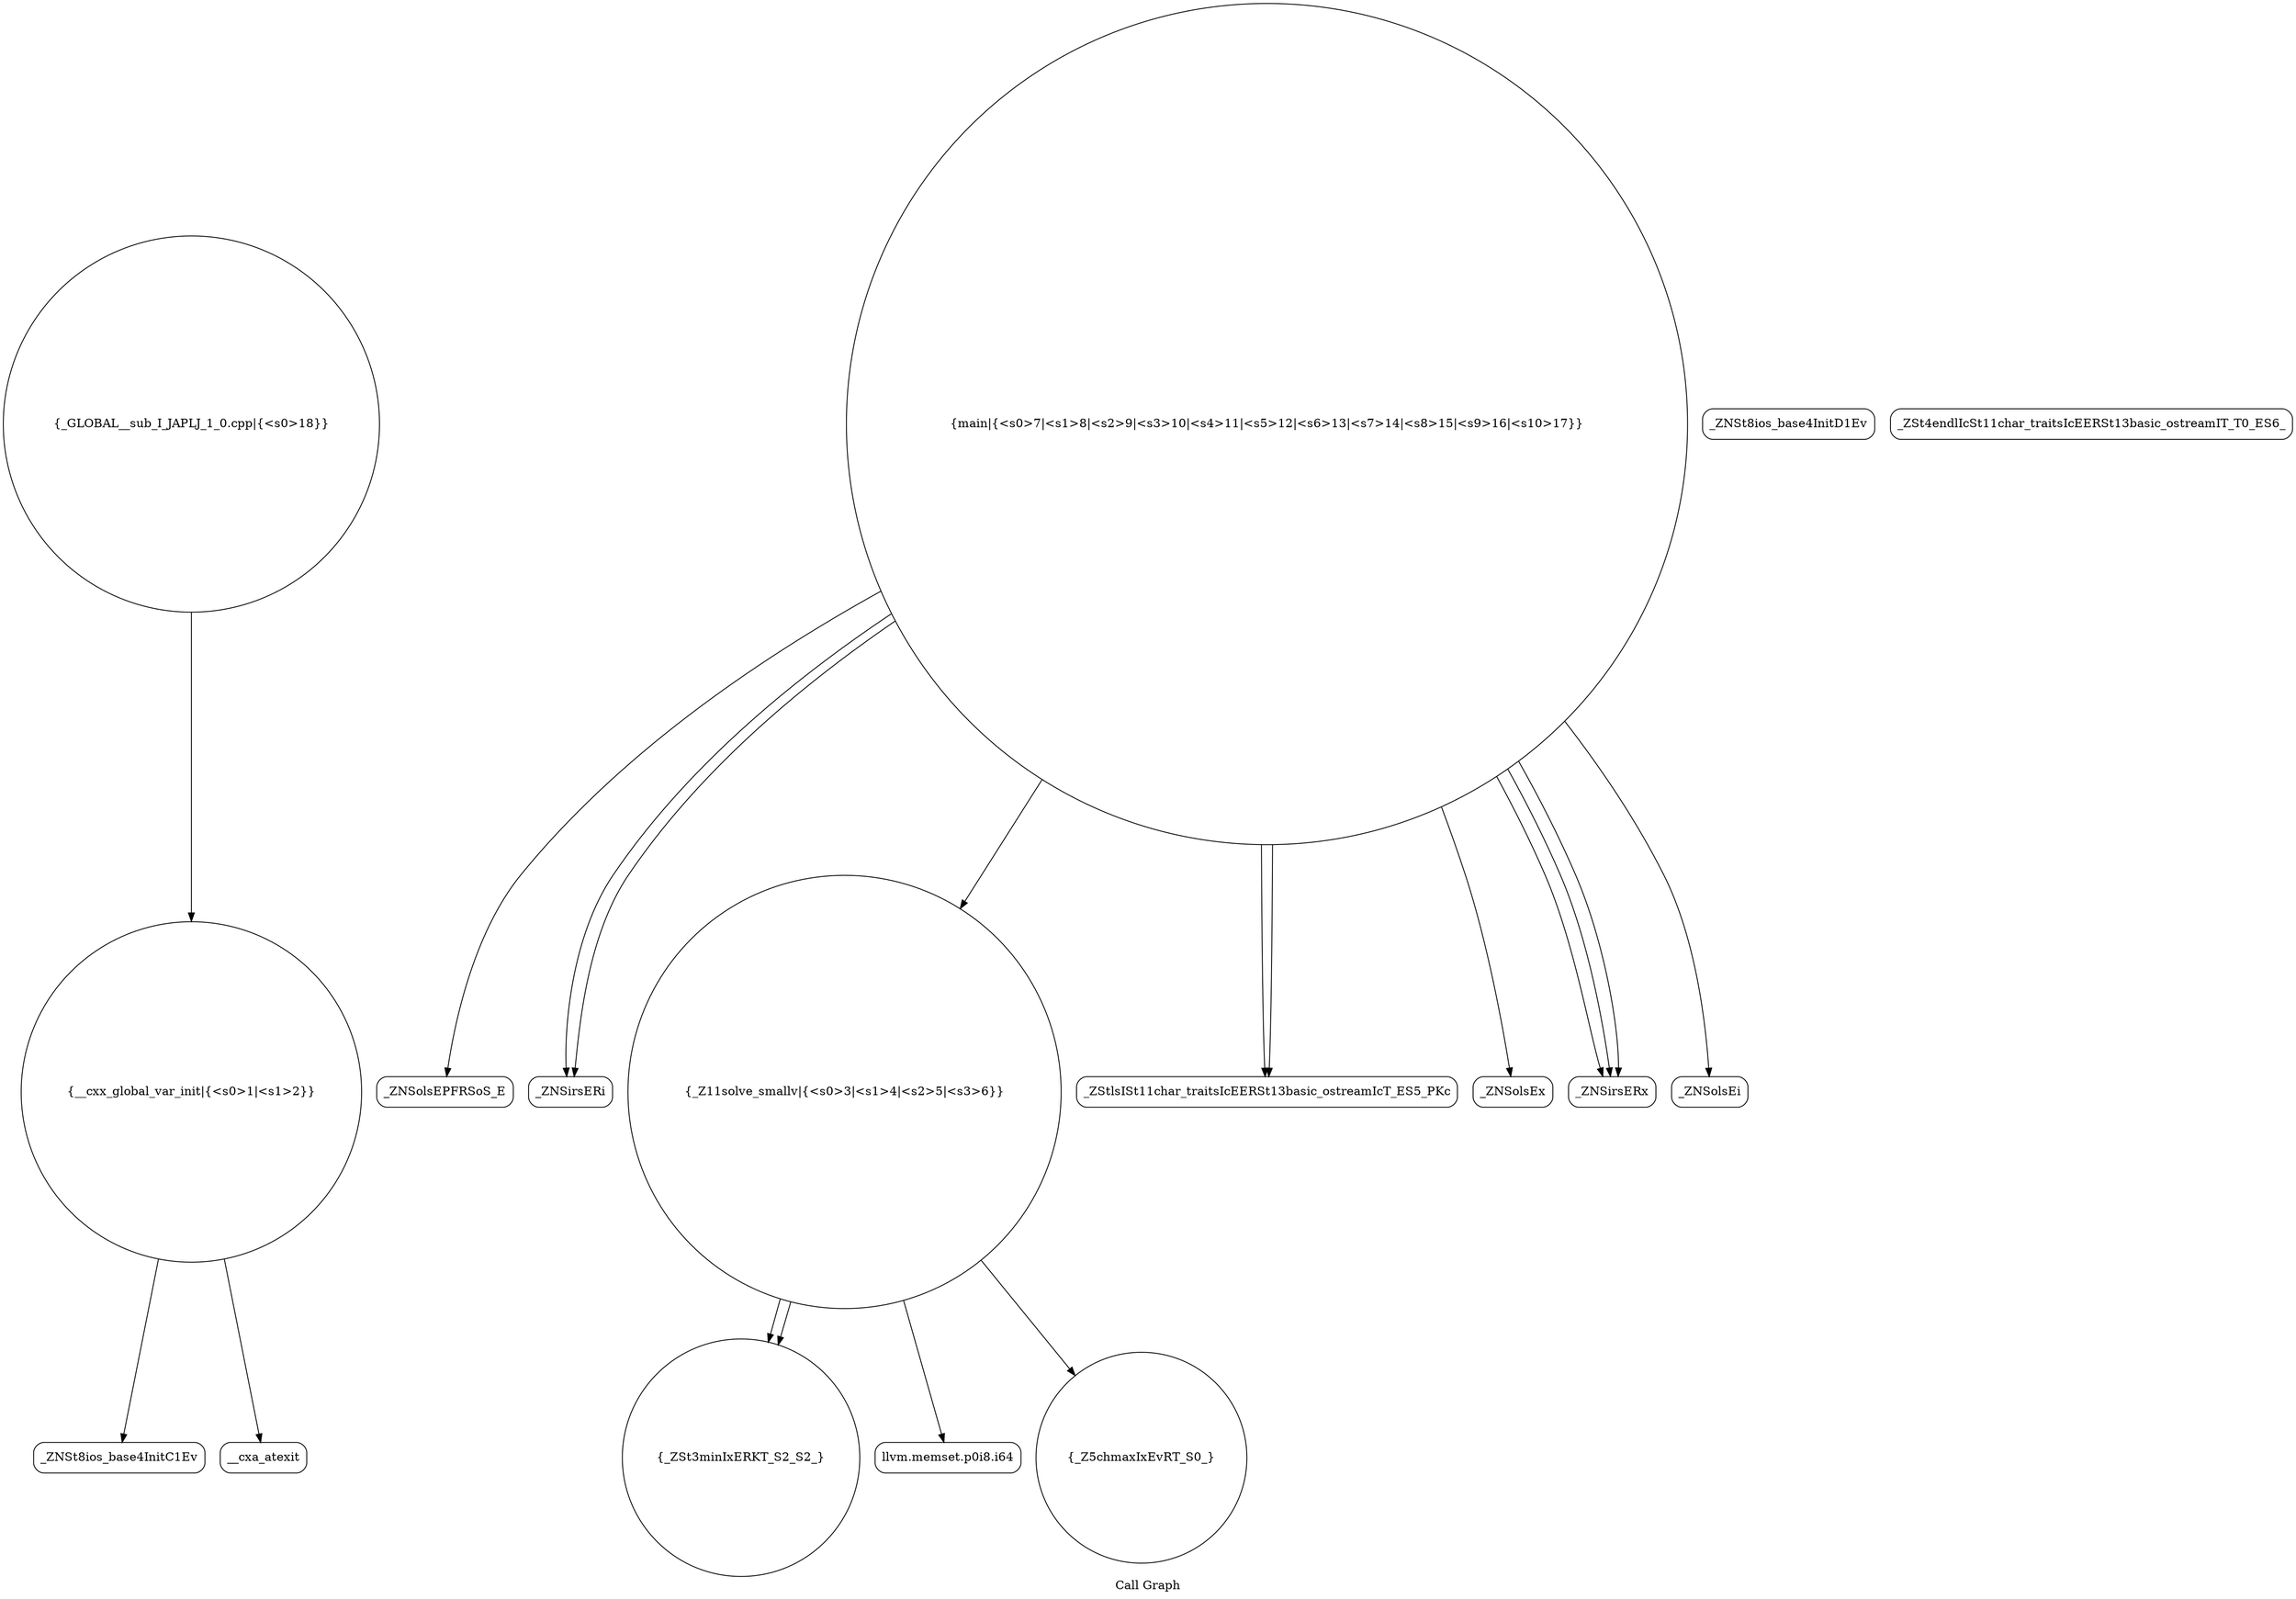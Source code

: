 digraph "Call Graph" {
	label="Call Graph";

	Node0x56116d3ae5a0 [shape=record,shape=circle,label="{__cxx_global_var_init|{<s0>1|<s1>2}}"];
	Node0x56116d3ae5a0:s0 -> Node0x56116d3aea30[color=black];
	Node0x56116d3ae5a0:s1 -> Node0x56116d3aeb30[color=black];
	Node0x56116d3aed30 [shape=record,shape=circle,label="{_ZSt3minIxERKT_S2_S2_}"];
	Node0x56116d3af0b0 [shape=record,shape=Mrecord,label="{_ZNSolsEPFRSoS_E}"];
	Node0x56116d3aeab0 [shape=record,shape=Mrecord,label="{_ZNSt8ios_base4InitD1Ev}"];
	Node0x56116d3aee30 [shape=record,shape=Mrecord,label="{_ZNSirsERi}"];
	Node0x56116d3af1b0 [shape=record,shape=circle,label="{_GLOBAL__sub_I_JAPLJ_1_0.cpp|{<s0>18}}"];
	Node0x56116d3af1b0:s0 -> Node0x56116d3ae5a0[color=black];
	Node0x56116d3aebb0 [shape=record,shape=circle,label="{_Z11solve_smallv|{<s0>3|<s1>4|<s2>5|<s3>6}}"];
	Node0x56116d3aebb0:s0 -> Node0x56116d3aec30[color=black];
	Node0x56116d3aebb0:s1 -> Node0x56116d3aed30[color=black];
	Node0x56116d3aebb0:s2 -> Node0x56116d3aecb0[color=black];
	Node0x56116d3aebb0:s3 -> Node0x56116d3aed30[color=black];
	Node0x56116d3aef30 [shape=record,shape=Mrecord,label="{_ZStlsISt11char_traitsIcEERSt13basic_ostreamIcT_ES5_PKc}"];
	Node0x56116d3aecb0 [shape=record,shape=circle,label="{_Z5chmaxIxEvRT_S0_}"];
	Node0x56116d3af030 [shape=record,shape=Mrecord,label="{_ZNSolsEx}"];
	Node0x56116d3aea30 [shape=record,shape=Mrecord,label="{_ZNSt8ios_base4InitC1Ev}"];
	Node0x56116d3aedb0 [shape=record,shape=circle,label="{main|{<s0>7|<s1>8|<s2>9|<s3>10|<s4>11|<s5>12|<s6>13|<s7>14|<s8>15|<s9>16|<s10>17}}"];
	Node0x56116d3aedb0:s0 -> Node0x56116d3aee30[color=black];
	Node0x56116d3aedb0:s1 -> Node0x56116d3aeeb0[color=black];
	Node0x56116d3aedb0:s2 -> Node0x56116d3aeeb0[color=black];
	Node0x56116d3aedb0:s3 -> Node0x56116d3aee30[color=black];
	Node0x56116d3aedb0:s4 -> Node0x56116d3aeeb0[color=black];
	Node0x56116d3aedb0:s5 -> Node0x56116d3aebb0[color=black];
	Node0x56116d3aedb0:s6 -> Node0x56116d3aef30[color=black];
	Node0x56116d3aedb0:s7 -> Node0x56116d3aefb0[color=black];
	Node0x56116d3aedb0:s8 -> Node0x56116d3aef30[color=black];
	Node0x56116d3aedb0:s9 -> Node0x56116d3af030[color=black];
	Node0x56116d3aedb0:s10 -> Node0x56116d3af0b0[color=black];
	Node0x56116d3af130 [shape=record,shape=Mrecord,label="{_ZSt4endlIcSt11char_traitsIcEERSt13basic_ostreamIT_T0_ES6_}"];
	Node0x56116d3aeb30 [shape=record,shape=Mrecord,label="{__cxa_atexit}"];
	Node0x56116d3aeeb0 [shape=record,shape=Mrecord,label="{_ZNSirsERx}"];
	Node0x56116d3aec30 [shape=record,shape=Mrecord,label="{llvm.memset.p0i8.i64}"];
	Node0x56116d3aefb0 [shape=record,shape=Mrecord,label="{_ZNSolsEi}"];
}

